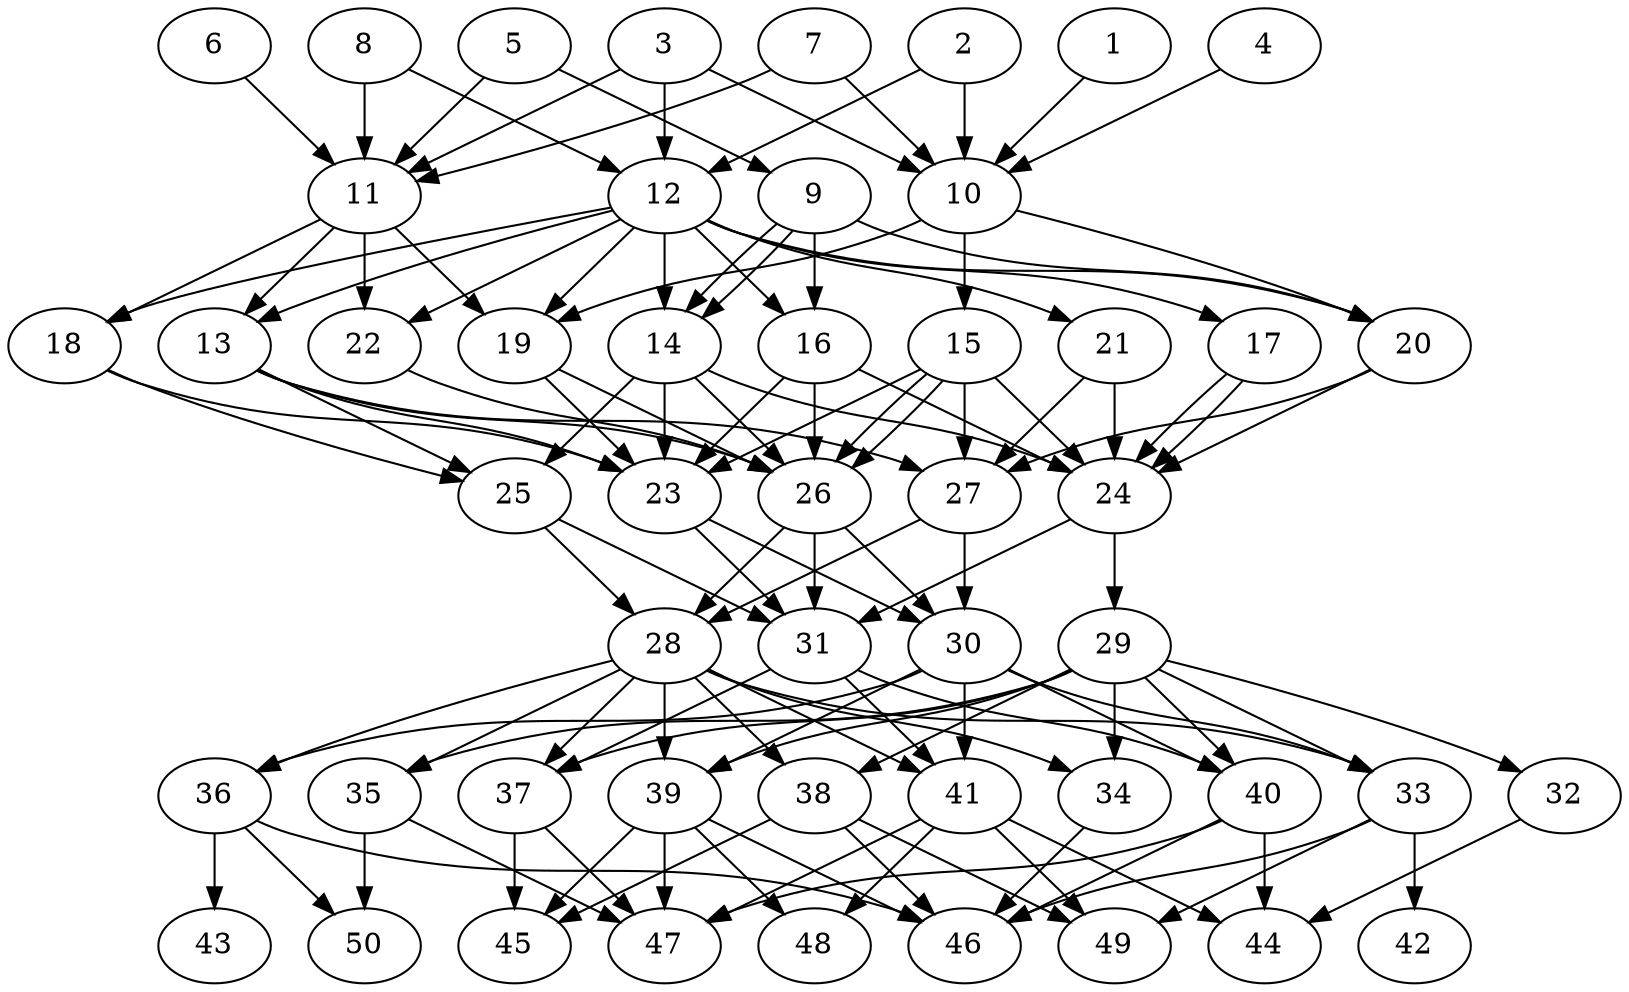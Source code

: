 // DAG automatically generated by daggen at Thu Oct  3 14:07:56 2019
// ./daggen --dot -n 50 --ccr 0.5 --fat 0.5 --regular 0.5 --density 0.7 --mindata 5242880 --maxdata 52428800 
digraph G {
  1 [size="52463616", alpha="0.19", expect_size="26231808"] 
  1 -> 10 [size ="26231808"]
  2 [size="42944512", alpha="0.05", expect_size="21472256"] 
  2 -> 10 [size ="21472256"]
  2 -> 12 [size ="21472256"]
  3 [size="53803008", alpha="0.14", expect_size="26901504"] 
  3 -> 10 [size ="26901504"]
  3 -> 11 [size ="26901504"]
  3 -> 12 [size ="26901504"]
  4 [size="77029376", alpha="0.11", expect_size="38514688"] 
  4 -> 10 [size ="38514688"]
  5 [size="76793856", alpha="0.03", expect_size="38396928"] 
  5 -> 9 [size ="38396928"]
  5 -> 11 [size ="38396928"]
  6 [size="67753984", alpha="0.16", expect_size="33876992"] 
  6 -> 11 [size ="33876992"]
  7 [size="43130880", alpha="0.05", expect_size="21565440"] 
  7 -> 10 [size ="21565440"]
  7 -> 11 [size ="21565440"]
  8 [size="80263168", alpha="0.09", expect_size="40131584"] 
  8 -> 11 [size ="40131584"]
  8 -> 12 [size ="40131584"]
  9 [size="57630720", alpha="0.09", expect_size="28815360"] 
  9 -> 14 [size ="28815360"]
  9 -> 14 [size ="28815360"]
  9 -> 16 [size ="28815360"]
  9 -> 20 [size ="28815360"]
  10 [size="89503744", alpha="0.08", expect_size="44751872"] 
  10 -> 15 [size ="44751872"]
  10 -> 19 [size ="44751872"]
  10 -> 20 [size ="44751872"]
  11 [size="78327808", alpha="0.05", expect_size="39163904"] 
  11 -> 13 [size ="39163904"]
  11 -> 18 [size ="39163904"]
  11 -> 19 [size ="39163904"]
  11 -> 22 [size ="39163904"]
  12 [size="74399744", alpha="0.11", expect_size="37199872"] 
  12 -> 13 [size ="37199872"]
  12 -> 14 [size ="37199872"]
  12 -> 16 [size ="37199872"]
  12 -> 17 [size ="37199872"]
  12 -> 18 [size ="37199872"]
  12 -> 19 [size ="37199872"]
  12 -> 20 [size ="37199872"]
  12 -> 21 [size ="37199872"]
  12 -> 22 [size ="37199872"]
  13 [size="98877440", alpha="0.14", expect_size="49438720"] 
  13 -> 23 [size ="49438720"]
  13 -> 25 [size ="49438720"]
  13 -> 26 [size ="49438720"]
  13 -> 27 [size ="49438720"]
  14 [size="70637568", alpha="0.13", expect_size="35318784"] 
  14 -> 23 [size ="35318784"]
  14 -> 24 [size ="35318784"]
  14 -> 25 [size ="35318784"]
  14 -> 26 [size ="35318784"]
  15 [size="26175488", alpha="0.16", expect_size="13087744"] 
  15 -> 23 [size ="13087744"]
  15 -> 24 [size ="13087744"]
  15 -> 26 [size ="13087744"]
  15 -> 26 [size ="13087744"]
  15 -> 27 [size ="13087744"]
  16 [size="39053312", alpha="0.04", expect_size="19526656"] 
  16 -> 23 [size ="19526656"]
  16 -> 24 [size ="19526656"]
  16 -> 26 [size ="19526656"]
  17 [size="20527104", alpha="0.02", expect_size="10263552"] 
  17 -> 24 [size ="10263552"]
  17 -> 24 [size ="10263552"]
  18 [size="45410304", alpha="0.09", expect_size="22705152"] 
  18 -> 23 [size ="22705152"]
  18 -> 25 [size ="22705152"]
  19 [size="89976832", alpha="0.18", expect_size="44988416"] 
  19 -> 23 [size ="44988416"]
  19 -> 26 [size ="44988416"]
  20 [size="37625856", alpha="0.11", expect_size="18812928"] 
  20 -> 24 [size ="18812928"]
  20 -> 27 [size ="18812928"]
  21 [size="74854400", alpha="0.13", expect_size="37427200"] 
  21 -> 24 [size ="37427200"]
  21 -> 27 [size ="37427200"]
  22 [size="97781760", alpha="0.01", expect_size="48890880"] 
  22 -> 26 [size ="48890880"]
  23 [size="54468608", alpha="0.19", expect_size="27234304"] 
  23 -> 30 [size ="27234304"]
  23 -> 31 [size ="27234304"]
  24 [size="24444928", alpha="0.11", expect_size="12222464"] 
  24 -> 29 [size ="12222464"]
  24 -> 31 [size ="12222464"]
  25 [size="87455744", alpha="0.17", expect_size="43727872"] 
  25 -> 28 [size ="43727872"]
  25 -> 31 [size ="43727872"]
  26 [size="70420480", alpha="0.15", expect_size="35210240"] 
  26 -> 28 [size ="35210240"]
  26 -> 30 [size ="35210240"]
  26 -> 31 [size ="35210240"]
  27 [size="90793984", alpha="0.00", expect_size="45396992"] 
  27 -> 28 [size ="45396992"]
  27 -> 30 [size ="45396992"]
  28 [size="101328896", alpha="0.00", expect_size="50664448"] 
  28 -> 33 [size ="50664448"]
  28 -> 34 [size ="50664448"]
  28 -> 35 [size ="50664448"]
  28 -> 36 [size ="50664448"]
  28 -> 37 [size ="50664448"]
  28 -> 38 [size ="50664448"]
  28 -> 39 [size ="50664448"]
  28 -> 41 [size ="50664448"]
  29 [size="48721920", alpha="0.10", expect_size="24360960"] 
  29 -> 32 [size ="24360960"]
  29 -> 33 [size ="24360960"]
  29 -> 34 [size ="24360960"]
  29 -> 35 [size ="24360960"]
  29 -> 37 [size ="24360960"]
  29 -> 38 [size ="24360960"]
  29 -> 39 [size ="24360960"]
  29 -> 40 [size ="24360960"]
  30 [size="38846464", alpha="0.17", expect_size="19423232"] 
  30 -> 33 [size ="19423232"]
  30 -> 36 [size ="19423232"]
  30 -> 39 [size ="19423232"]
  30 -> 40 [size ="19423232"]
  30 -> 41 [size ="19423232"]
  31 [size="89810944", alpha="0.18", expect_size="44905472"] 
  31 -> 37 [size ="44905472"]
  31 -> 40 [size ="44905472"]
  31 -> 41 [size ="44905472"]
  32 [size="54847488", alpha="0.12", expect_size="27423744"] 
  32 -> 44 [size ="27423744"]
  33 [size="60788736", alpha="0.05", expect_size="30394368"] 
  33 -> 42 [size ="30394368"]
  33 -> 46 [size ="30394368"]
  33 -> 49 [size ="30394368"]
  34 [size="56582144", alpha="0.11", expect_size="28291072"] 
  34 -> 46 [size ="28291072"]
  35 [size="14401536", alpha="0.01", expect_size="7200768"] 
  35 -> 47 [size ="7200768"]
  35 -> 50 [size ="7200768"]
  36 [size="94926848", alpha="0.16", expect_size="47463424"] 
  36 -> 43 [size ="47463424"]
  36 -> 46 [size ="47463424"]
  36 -> 50 [size ="47463424"]
  37 [size="72314880", alpha="0.13", expect_size="36157440"] 
  37 -> 45 [size ="36157440"]
  37 -> 47 [size ="36157440"]
  38 [size="73580544", alpha="0.18", expect_size="36790272"] 
  38 -> 45 [size ="36790272"]
  38 -> 46 [size ="36790272"]
  38 -> 49 [size ="36790272"]
  39 [size="74133504", alpha="0.00", expect_size="37066752"] 
  39 -> 45 [size ="37066752"]
  39 -> 46 [size ="37066752"]
  39 -> 47 [size ="37066752"]
  39 -> 48 [size ="37066752"]
  40 [size="26744832", alpha="0.08", expect_size="13372416"] 
  40 -> 44 [size ="13372416"]
  40 -> 46 [size ="13372416"]
  40 -> 47 [size ="13372416"]
  41 [size="104804352", alpha="0.09", expect_size="52402176"] 
  41 -> 44 [size ="52402176"]
  41 -> 47 [size ="52402176"]
  41 -> 48 [size ="52402176"]
  41 -> 49 [size ="52402176"]
  42 [size="93040640", alpha="0.08", expect_size="46520320"] 
  43 [size="55371776", alpha="0.17", expect_size="27685888"] 
  44 [size="80187392", alpha="0.09", expect_size="40093696"] 
  45 [size="38899712", alpha="0.17", expect_size="19449856"] 
  46 [size="41568256", alpha="0.18", expect_size="20784128"] 
  47 [size="22390784", alpha="0.16", expect_size="11195392"] 
  48 [size="85782528", alpha="0.14", expect_size="42891264"] 
  49 [size="77926400", alpha="0.19", expect_size="38963200"] 
  50 [size="78313472", alpha="0.10", expect_size="39156736"] 
}
